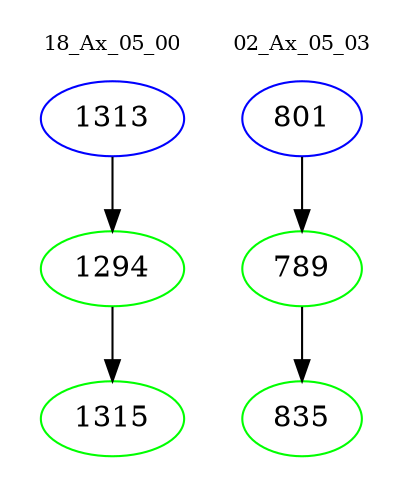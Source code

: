 digraph{
subgraph cluster_0 {
color = white
label = "18_Ax_05_00";
fontsize=10;
T0_1313 [label="1313", color="blue"]
T0_1313 -> T0_1294 [color="black"]
T0_1294 [label="1294", color="green"]
T0_1294 -> T0_1315 [color="black"]
T0_1315 [label="1315", color="green"]
}
subgraph cluster_1 {
color = white
label = "02_Ax_05_03";
fontsize=10;
T1_801 [label="801", color="blue"]
T1_801 -> T1_789 [color="black"]
T1_789 [label="789", color="green"]
T1_789 -> T1_835 [color="black"]
T1_835 [label="835", color="green"]
}
}
